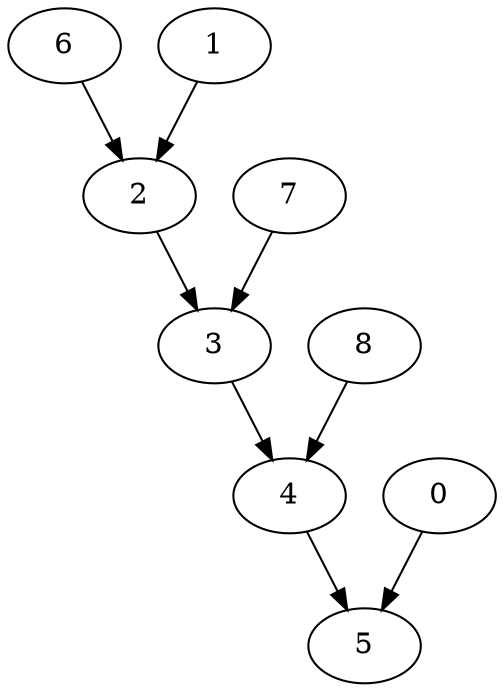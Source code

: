 digraph {
    6;
    8;
    1;
    4;
    7;
    0;
    5;
    3;
    2;
    8 -> 4;
    0 -> 5;
    6 -> 2;
    4 -> 5;
    2 -> 3;
    3 -> 4;
    1 -> 2;
    7 -> 3;
}